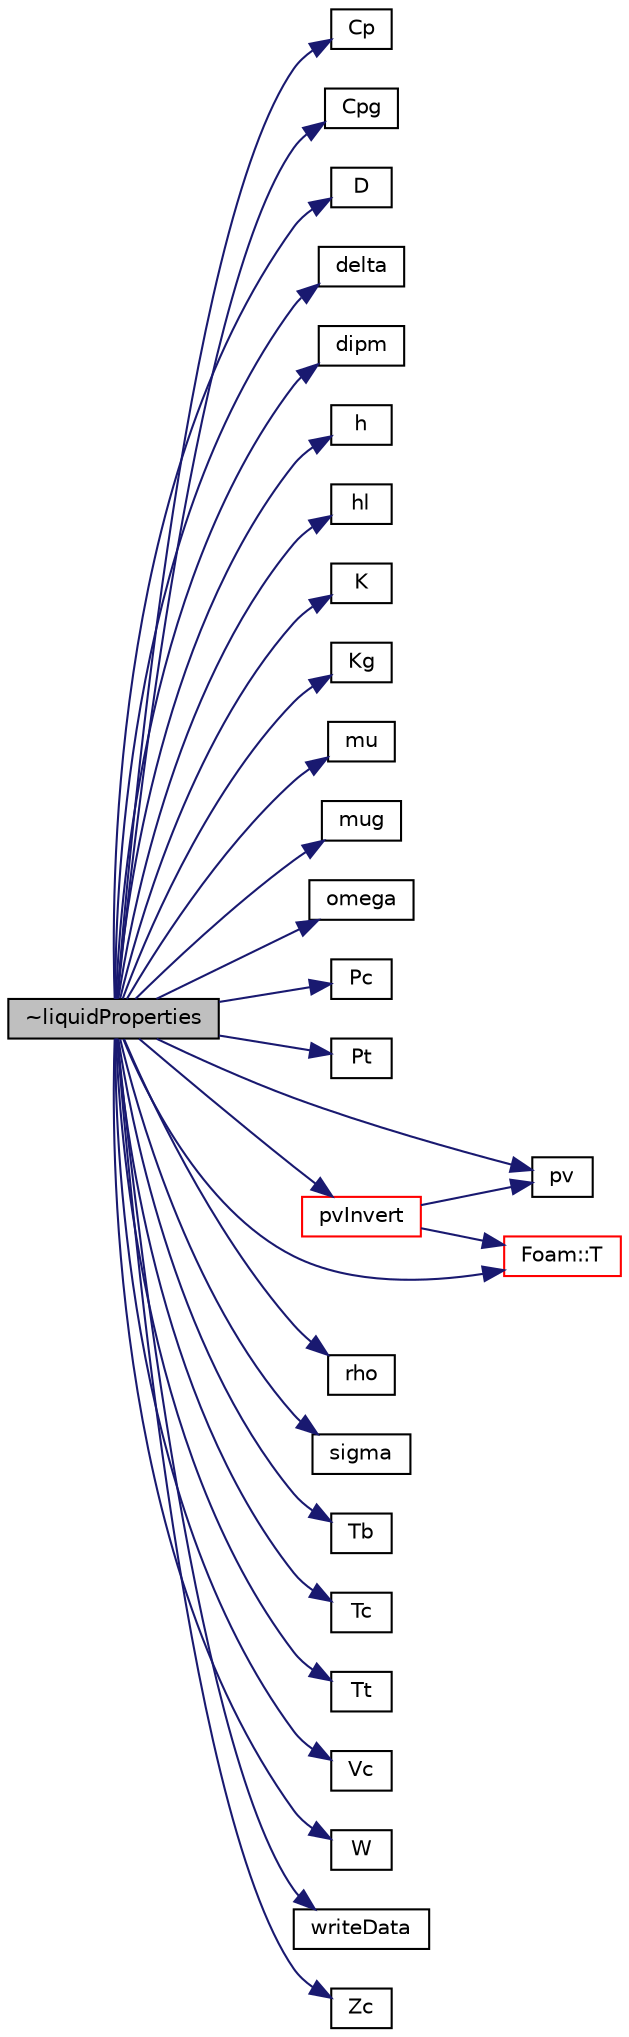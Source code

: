 digraph "~liquidProperties"
{
  bgcolor="transparent";
  edge [fontname="Helvetica",fontsize="10",labelfontname="Helvetica",labelfontsize="10"];
  node [fontname="Helvetica",fontsize="10",shape=record];
  rankdir="LR";
  Node1 [label="~liquidProperties",height=0.2,width=0.4,color="black", fillcolor="grey75", style="filled", fontcolor="black"];
  Node1 -> Node2 [color="midnightblue",fontsize="10",style="solid",fontname="Helvetica"];
  Node2 [label="Cp",height=0.2,width=0.4,color="black",URL="$a01360.html#a4dbacda54553c7d90a40bb3e93d8e989",tooltip="Liquid heat capacity [J/(kg K)]. "];
  Node1 -> Node3 [color="midnightblue",fontsize="10",style="solid",fontname="Helvetica"];
  Node3 [label="Cpg",height=0.2,width=0.4,color="black",URL="$a01360.html#a4c1732e4d00185095b9cdd983b0adaeb",tooltip="Ideal gas heat capacity [J/(kg K)]. "];
  Node1 -> Node4 [color="midnightblue",fontsize="10",style="solid",fontname="Helvetica"];
  Node4 [label="D",height=0.2,width=0.4,color="black",URL="$a01360.html#add8e22162a46b1ce0fe68d3648219157",tooltip="Vapour diffussivity [m2/s]. "];
  Node1 -> Node5 [color="midnightblue",fontsize="10",style="solid",fontname="Helvetica"];
  Node5 [label="delta",height=0.2,width=0.4,color="black",URL="$a01360.html#ae1d8f82cb6fda25460d5c3fa1373b5fe",tooltip="Solubility parameter [(J/m^3)^(1/2)]. "];
  Node1 -> Node6 [color="midnightblue",fontsize="10",style="solid",fontname="Helvetica"];
  Node6 [label="dipm",height=0.2,width=0.4,color="black",URL="$a01360.html#af5b1498282d9fcfb4af9b3e5079b7467",tooltip="Dipole moment []. "];
  Node1 -> Node7 [color="midnightblue",fontsize="10",style="solid",fontname="Helvetica"];
  Node7 [label="h",height=0.2,width=0.4,color="black",URL="$a01360.html#abcbc515d32dd22b7965bc0659b0dcb8b",tooltip="Liquid enthalpy [J/kg] - reference to 298.15 K. "];
  Node1 -> Node8 [color="midnightblue",fontsize="10",style="solid",fontname="Helvetica"];
  Node8 [label="hl",height=0.2,width=0.4,color="black",URL="$a01360.html#a6e971d930c759e990b927baa520d246d",tooltip="Heat of vapourisation [J/kg]. "];
  Node1 -> Node9 [color="midnightblue",fontsize="10",style="solid",fontname="Helvetica"];
  Node9 [label="K",height=0.2,width=0.4,color="black",URL="$a01360.html#af8bc8cf9f1b34f18147d937a4441d204",tooltip="Liquid thermal conductivity [W/(m K)]. "];
  Node1 -> Node10 [color="midnightblue",fontsize="10",style="solid",fontname="Helvetica"];
  Node10 [label="Kg",height=0.2,width=0.4,color="black",URL="$a01360.html#ace88ddab5a0f4bf81d113a7a56e7c159",tooltip="Vapour thermal conductivity [W/(m K)]. "];
  Node1 -> Node11 [color="midnightblue",fontsize="10",style="solid",fontname="Helvetica"];
  Node11 [label="mu",height=0.2,width=0.4,color="black",URL="$a01360.html#ad21399bd4864464044ae0f9f3d926e51",tooltip="Liquid viscosity [Pa s]. "];
  Node1 -> Node12 [color="midnightblue",fontsize="10",style="solid",fontname="Helvetica"];
  Node12 [label="mug",height=0.2,width=0.4,color="black",URL="$a01360.html#a53dda807da2c7b8a72a337d356ded193",tooltip="Vapour viscosity [Pa s]. "];
  Node1 -> Node13 [color="midnightblue",fontsize="10",style="solid",fontname="Helvetica"];
  Node13 [label="omega",height=0.2,width=0.4,color="black",URL="$a01360.html#abd6a28adf4d550e1b4fba3f8602285de",tooltip="Pitzer&#39;s ascentric factor []. "];
  Node1 -> Node14 [color="midnightblue",fontsize="10",style="solid",fontname="Helvetica"];
  Node14 [label="Pc",height=0.2,width=0.4,color="black",URL="$a01360.html#aae0443f8e04f8e71b45ae8c89957f607",tooltip="Critical pressure [Pa]. "];
  Node1 -> Node15 [color="midnightblue",fontsize="10",style="solid",fontname="Helvetica"];
  Node15 [label="Pt",height=0.2,width=0.4,color="black",URL="$a01360.html#aa1913566931551b2489f107c6b06660c",tooltip="Triple point pressure [Pa]. "];
  Node1 -> Node16 [color="midnightblue",fontsize="10",style="solid",fontname="Helvetica"];
  Node16 [label="pv",height=0.2,width=0.4,color="black",URL="$a01360.html#a5260d9b7d16fe83c9e77a099f8b3ce3b",tooltip="Vapour pressure [Pa]. "];
  Node1 -> Node17 [color="midnightblue",fontsize="10",style="solid",fontname="Helvetica"];
  Node17 [label="pvInvert",height=0.2,width=0.4,color="red",URL="$a01360.html#aa69552e0842bd2a2874c5953b93399ab",tooltip="Invert the vapour pressure relationship to retrieve the. "];
  Node17 -> Node18 [color="midnightblue",fontsize="10",style="solid",fontname="Helvetica"];
  Node18 [label="Foam::T",height=0.2,width=0.4,color="red",URL="$a10733.html#ae57fda0abb14bb0944947c463c6e09d4"];
  Node17 -> Node16 [color="midnightblue",fontsize="10",style="solid",fontname="Helvetica"];
  Node1 -> Node19 [color="midnightblue",fontsize="10",style="solid",fontname="Helvetica"];
  Node19 [label="rho",height=0.2,width=0.4,color="black",URL="$a01360.html#a359d9102401045ba4fa2c2a4aecfca71",tooltip="Liquid rho [kg/m^3]. "];
  Node1 -> Node20 [color="midnightblue",fontsize="10",style="solid",fontname="Helvetica"];
  Node20 [label="sigma",height=0.2,width=0.4,color="black",URL="$a01360.html#a79a6e6a467d5be79c5a6ab6d3f42dd71",tooltip="Surface tension [N/m]. "];
  Node1 -> Node18 [color="midnightblue",fontsize="10",style="solid",fontname="Helvetica"];
  Node1 -> Node21 [color="midnightblue",fontsize="10",style="solid",fontname="Helvetica"];
  Node21 [label="Tb",height=0.2,width=0.4,color="black",URL="$a01360.html#a21bb1fa048b8223dc17f62880fe17def",tooltip="Normal boiling temperature [K]. "];
  Node1 -> Node22 [color="midnightblue",fontsize="10",style="solid",fontname="Helvetica"];
  Node22 [label="Tc",height=0.2,width=0.4,color="black",URL="$a01360.html#aaa19ea88deb3591e8b01b51176b5003d",tooltip="Critical temperature [K]. "];
  Node1 -> Node23 [color="midnightblue",fontsize="10",style="solid",fontname="Helvetica"];
  Node23 [label="Tt",height=0.2,width=0.4,color="black",URL="$a01360.html#aca474f220e8eb0d189a2664f0f10ef79",tooltip="Triple point temperature [K]. "];
  Node1 -> Node24 [color="midnightblue",fontsize="10",style="solid",fontname="Helvetica"];
  Node24 [label="Vc",height=0.2,width=0.4,color="black",URL="$a01360.html#a61762c4e698d407672ef65e37727b027",tooltip="Critical volume [m^3/kmol]. "];
  Node1 -> Node25 [color="midnightblue",fontsize="10",style="solid",fontname="Helvetica"];
  Node25 [label="W",height=0.2,width=0.4,color="black",URL="$a01360.html#ae252fa5c94f18abad3fa9edd8b8f62db",tooltip="Molecular weight [kg/kmol]. "];
  Node1 -> Node26 [color="midnightblue",fontsize="10",style="solid",fontname="Helvetica"];
  Node26 [label="writeData",height=0.2,width=0.4,color="black",URL="$a01360.html#a3f337a79b0eea9e1a8a6381894c6cdf9",tooltip="Write the function coefficients. "];
  Node1 -> Node27 [color="midnightblue",fontsize="10",style="solid",fontname="Helvetica"];
  Node27 [label="Zc",height=0.2,width=0.4,color="black",URL="$a01360.html#a9dbb643b1b6895375d53cbda5bd2df0c",tooltip="Critical compressibilty factor. "];
}
